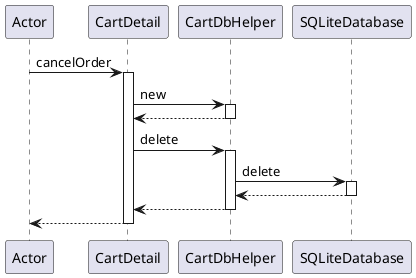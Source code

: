 @startuml
participant Actor
Actor -> CartDetail : cancelOrder
activate CartDetail
CartDetail -> CartDbHelper : new
activate CartDbHelper
CartDbHelper --> CartDetail
deactivate CartDbHelper
CartDetail -> CartDbHelper : delete
activate CartDbHelper
CartDbHelper -> SQLiteDatabase : delete
activate SQLiteDatabase
SQLiteDatabase --> CartDbHelper
deactivate SQLiteDatabase
CartDbHelper --> CartDetail
deactivate CartDbHelper
return
@enduml
